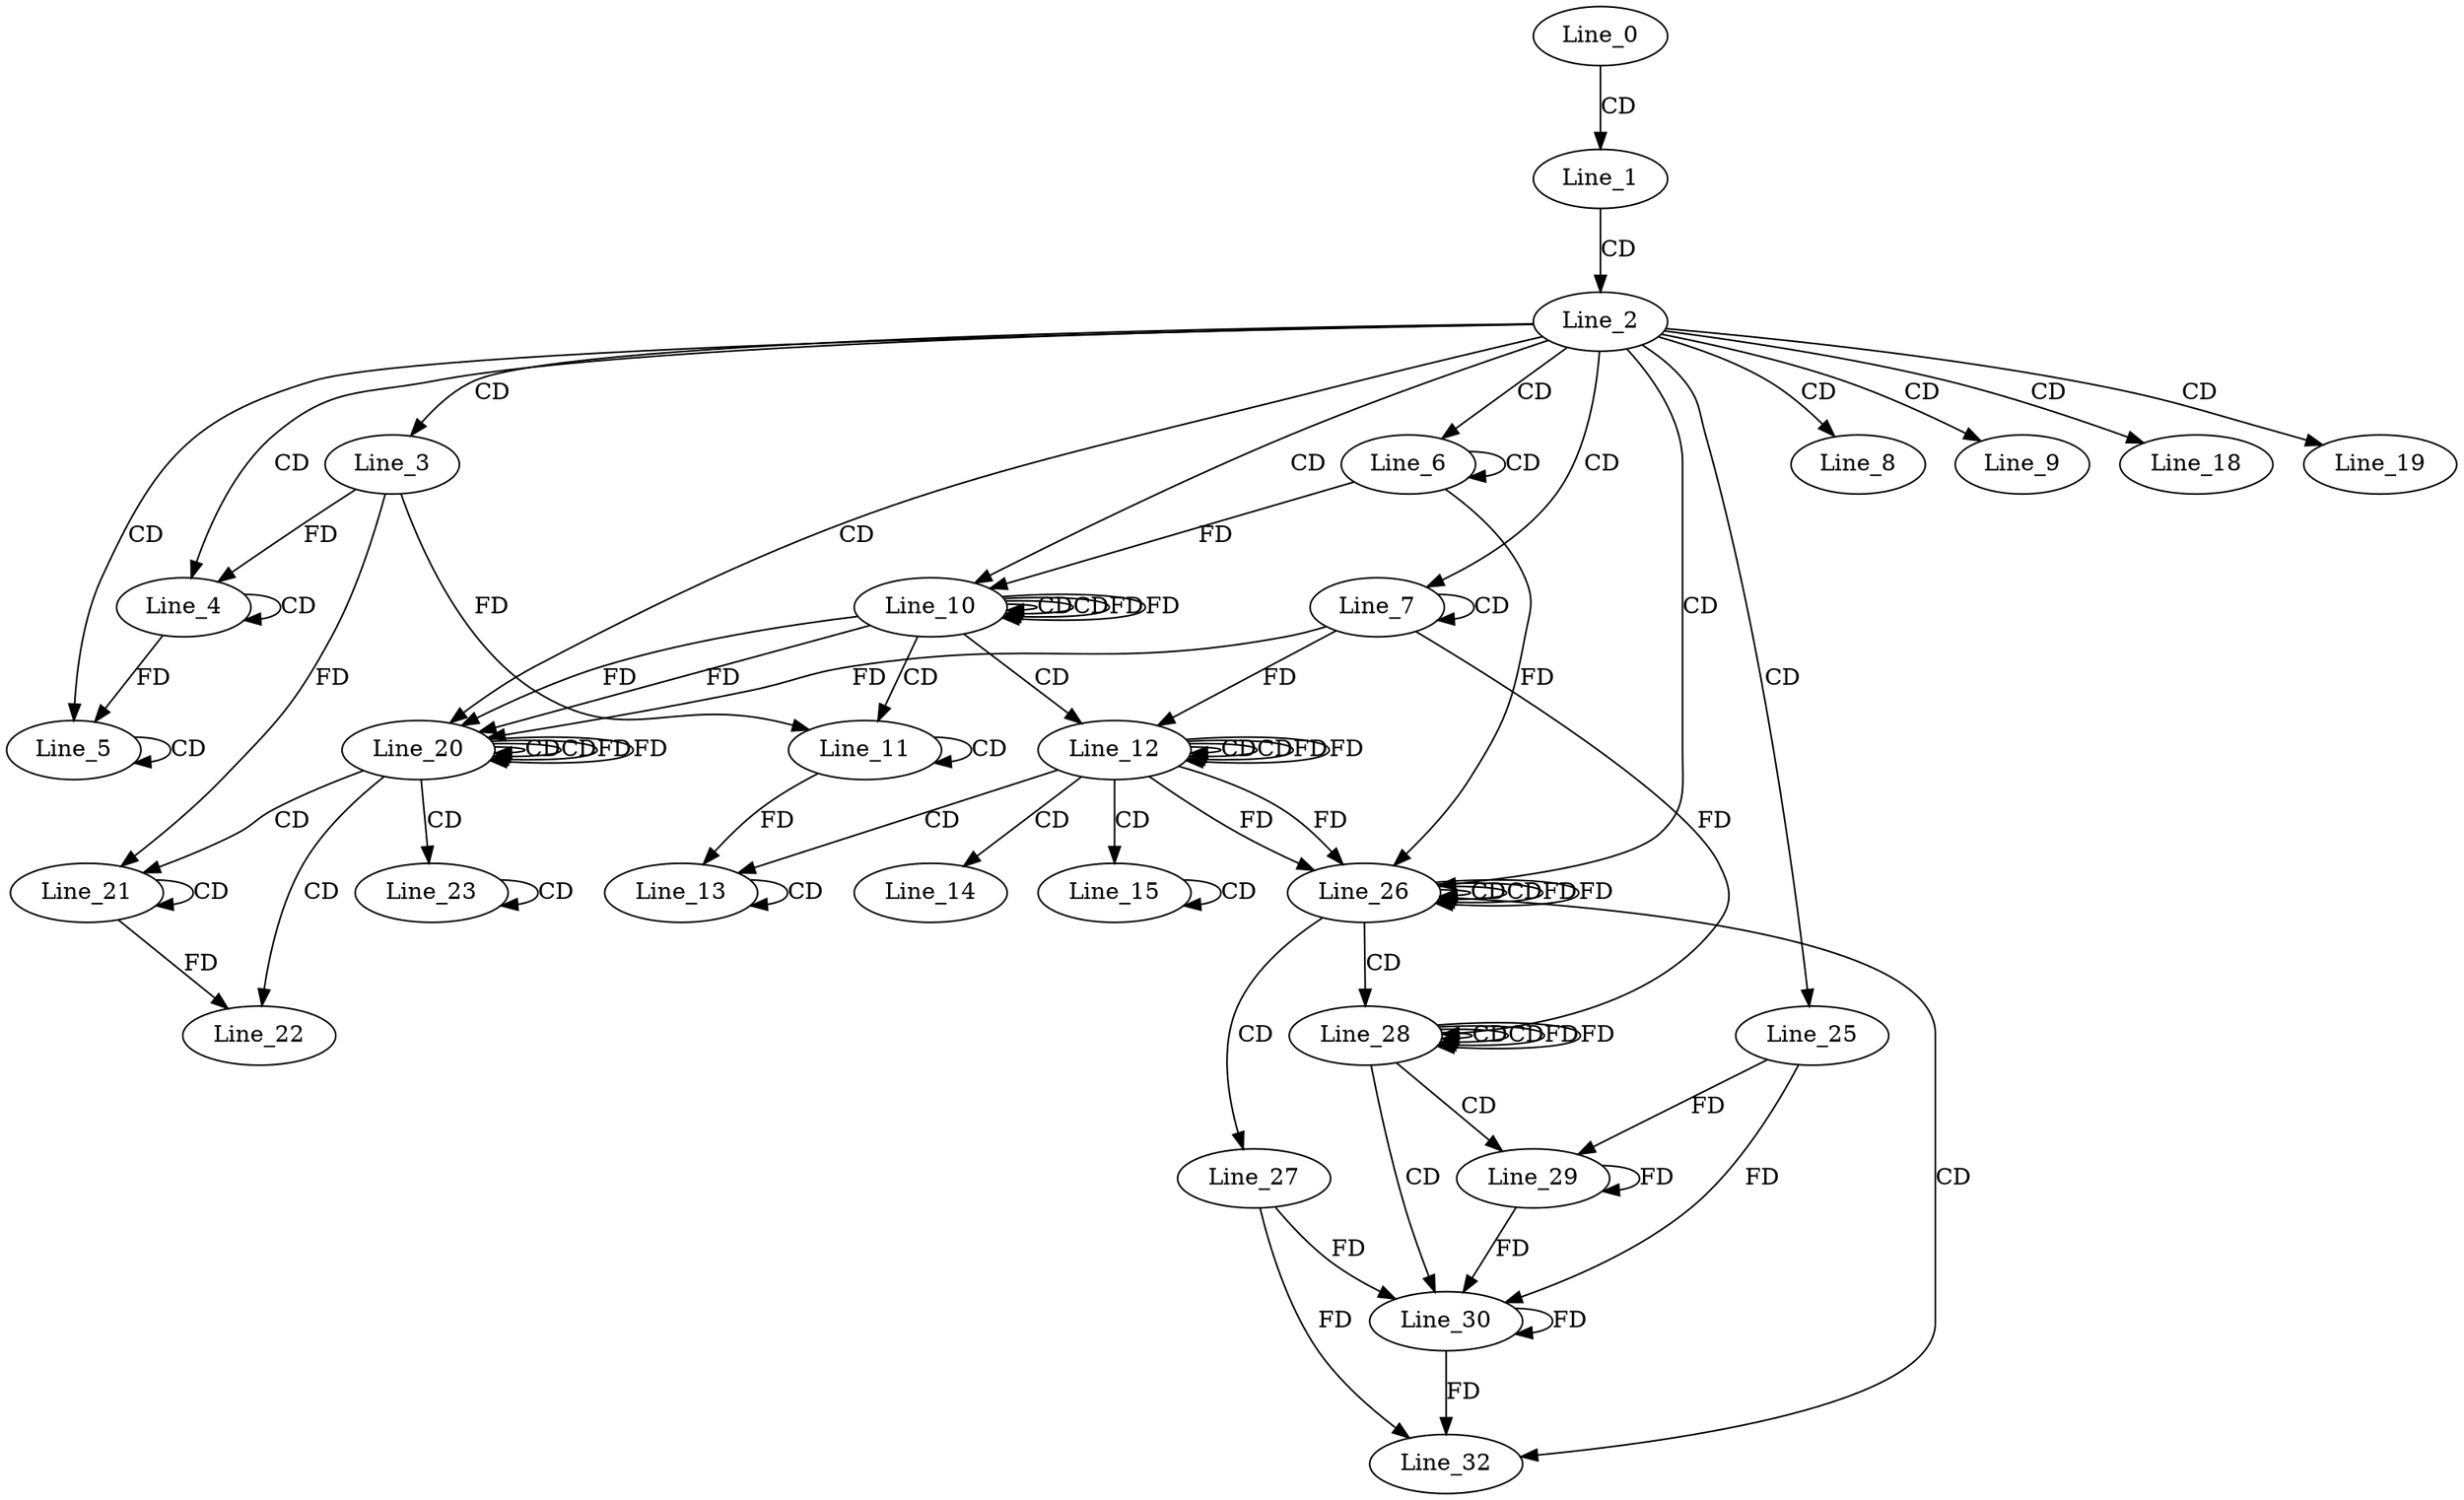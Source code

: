 digraph G {
  Line_0;
  Line_1;
  Line_2;
  Line_3;
  Line_4;
  Line_4;
  Line_5;
  Line_5;
  Line_6;
  Line_6;
  Line_7;
  Line_7;
  Line_8;
  Line_9;
  Line_10;
  Line_10;
  Line_10;
  Line_11;
  Line_11;
  Line_12;
  Line_12;
  Line_12;
  Line_13;
  Line_13;
  Line_14;
  Line_15;
  Line_15;
  Line_18;
  Line_19;
  Line_20;
  Line_20;
  Line_20;
  Line_21;
  Line_21;
  Line_22;
  Line_23;
  Line_23;
  Line_25;
  Line_26;
  Line_26;
  Line_26;
  Line_27;
  Line_28;
  Line_28;
  Line_28;
  Line_29;
  Line_30;
  Line_32;
  Line_0 -> Line_1 [ label="CD" ];
  Line_1 -> Line_2 [ label="CD" ];
  Line_2 -> Line_3 [ label="CD" ];
  Line_2 -> Line_4 [ label="CD" ];
  Line_4 -> Line_4 [ label="CD" ];
  Line_3 -> Line_4 [ label="FD" ];
  Line_2 -> Line_5 [ label="CD" ];
  Line_5 -> Line_5 [ label="CD" ];
  Line_4 -> Line_5 [ label="FD" ];
  Line_2 -> Line_6 [ label="CD" ];
  Line_6 -> Line_6 [ label="CD" ];
  Line_2 -> Line_7 [ label="CD" ];
  Line_7 -> Line_7 [ label="CD" ];
  Line_2 -> Line_8 [ label="CD" ];
  Line_2 -> Line_9 [ label="CD" ];
  Line_2 -> Line_10 [ label="CD" ];
  Line_10 -> Line_10 [ label="CD" ];
  Line_6 -> Line_10 [ label="FD" ];
  Line_10 -> Line_10 [ label="CD" ];
  Line_10 -> Line_10 [ label="FD" ];
  Line_10 -> Line_11 [ label="CD" ];
  Line_11 -> Line_11 [ label="CD" ];
  Line_3 -> Line_11 [ label="FD" ];
  Line_10 -> Line_12 [ label="CD" ];
  Line_12 -> Line_12 [ label="CD" ];
  Line_7 -> Line_12 [ label="FD" ];
  Line_12 -> Line_12 [ label="CD" ];
  Line_12 -> Line_12 [ label="FD" ];
  Line_12 -> Line_13 [ label="CD" ];
  Line_13 -> Line_13 [ label="CD" ];
  Line_11 -> Line_13 [ label="FD" ];
  Line_12 -> Line_14 [ label="CD" ];
  Line_12 -> Line_15 [ label="CD" ];
  Line_15 -> Line_15 [ label="CD" ];
  Line_2 -> Line_18 [ label="CD" ];
  Line_2 -> Line_19 [ label="CD" ];
  Line_2 -> Line_20 [ label="CD" ];
  Line_20 -> Line_20 [ label="CD" ];
  Line_10 -> Line_20 [ label="FD" ];
  Line_7 -> Line_20 [ label="FD" ];
  Line_20 -> Line_20 [ label="CD" ];
  Line_20 -> Line_20 [ label="FD" ];
  Line_10 -> Line_20 [ label="FD" ];
  Line_20 -> Line_21 [ label="CD" ];
  Line_21 -> Line_21 [ label="CD" ];
  Line_3 -> Line_21 [ label="FD" ];
  Line_20 -> Line_22 [ label="CD" ];
  Line_21 -> Line_22 [ label="FD" ];
  Line_20 -> Line_23 [ label="CD" ];
  Line_23 -> Line_23 [ label="CD" ];
  Line_2 -> Line_25 [ label="CD" ];
  Line_2 -> Line_26 [ label="CD" ];
  Line_26 -> Line_26 [ label="CD" ];
  Line_12 -> Line_26 [ label="FD" ];
  Line_6 -> Line_26 [ label="FD" ];
  Line_26 -> Line_26 [ label="CD" ];
  Line_26 -> Line_26 [ label="FD" ];
  Line_12 -> Line_26 [ label="FD" ];
  Line_26 -> Line_27 [ label="CD" ];
  Line_26 -> Line_28 [ label="CD" ];
  Line_28 -> Line_28 [ label="CD" ];
  Line_7 -> Line_28 [ label="FD" ];
  Line_28 -> Line_28 [ label="CD" ];
  Line_28 -> Line_28 [ label="FD" ];
  Line_28 -> Line_29 [ label="CD" ];
  Line_29 -> Line_29 [ label="FD" ];
  Line_25 -> Line_29 [ label="FD" ];
  Line_28 -> Line_30 [ label="CD" ];
  Line_30 -> Line_30 [ label="FD" ];
  Line_27 -> Line_30 [ label="FD" ];
  Line_29 -> Line_30 [ label="FD" ];
  Line_25 -> Line_30 [ label="FD" ];
  Line_26 -> Line_32 [ label="CD" ];
  Line_30 -> Line_32 [ label="FD" ];
  Line_27 -> Line_32 [ label="FD" ];
  Line_10 -> Line_10 [ label="FD" ];
  Line_12 -> Line_12 [ label="FD" ];
  Line_20 -> Line_20 [ label="FD" ];
  Line_26 -> Line_26 [ label="FD" ];
  Line_28 -> Line_28 [ label="FD" ];
}
